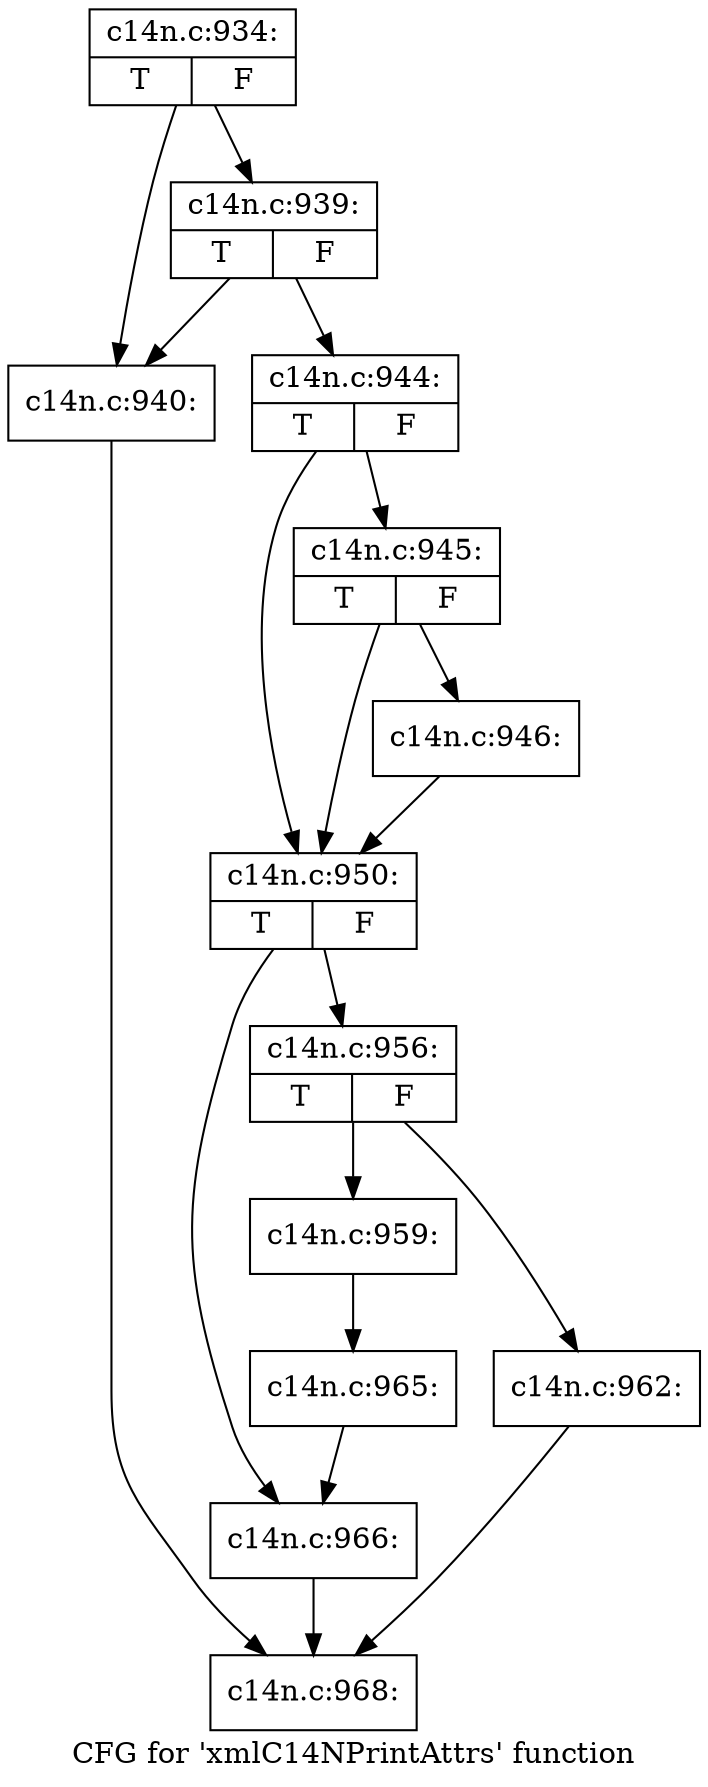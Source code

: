 digraph "CFG for 'xmlC14NPrintAttrs' function" {
	label="CFG for 'xmlC14NPrintAttrs' function";

	Node0x4a9a610 [shape=record,label="{c14n.c:934:|{<s0>T|<s1>F}}"];
	Node0x4a9a610 -> Node0x4b64ed0;
	Node0x4a9a610 -> Node0x4b64f70;
	Node0x4b64f70 [shape=record,label="{c14n.c:939:|{<s0>T|<s1>F}}"];
	Node0x4b64f70 -> Node0x4b64ed0;
	Node0x4b64f70 -> Node0x4b64f20;
	Node0x4b64ed0 [shape=record,label="{c14n.c:940:}"];
	Node0x4b64ed0 -> Node0x4b57630;
	Node0x4b64f20 [shape=record,label="{c14n.c:944:|{<s0>T|<s1>F}}"];
	Node0x4b64f20 -> Node0x4b65d10;
	Node0x4b64f20 -> Node0x4b65cc0;
	Node0x4b65d10 [shape=record,label="{c14n.c:945:|{<s0>T|<s1>F}}"];
	Node0x4b65d10 -> Node0x4b65c70;
	Node0x4b65d10 -> Node0x4b65cc0;
	Node0x4b65c70 [shape=record,label="{c14n.c:946:}"];
	Node0x4b65c70 -> Node0x4b65cc0;
	Node0x4b65cc0 [shape=record,label="{c14n.c:950:|{<s0>T|<s1>F}}"];
	Node0x4b65cc0 -> Node0x4b67e90;
	Node0x4b65cc0 -> Node0x4b67ee0;
	Node0x4b67e90 [shape=record,label="{c14n.c:956:|{<s0>T|<s1>F}}"];
	Node0x4b67e90 -> Node0x4b68600;
	Node0x4b67e90 -> Node0x4b686a0;
	Node0x4b68600 [shape=record,label="{c14n.c:959:}"];
	Node0x4b68600 -> Node0x4b68650;
	Node0x4b686a0 [shape=record,label="{c14n.c:962:}"];
	Node0x4b686a0 -> Node0x4b57630;
	Node0x4b68650 [shape=record,label="{c14n.c:965:}"];
	Node0x4b68650 -> Node0x4b67ee0;
	Node0x4b67ee0 [shape=record,label="{c14n.c:966:}"];
	Node0x4b67ee0 -> Node0x4b57630;
	Node0x4b57630 [shape=record,label="{c14n.c:968:}"];
}
